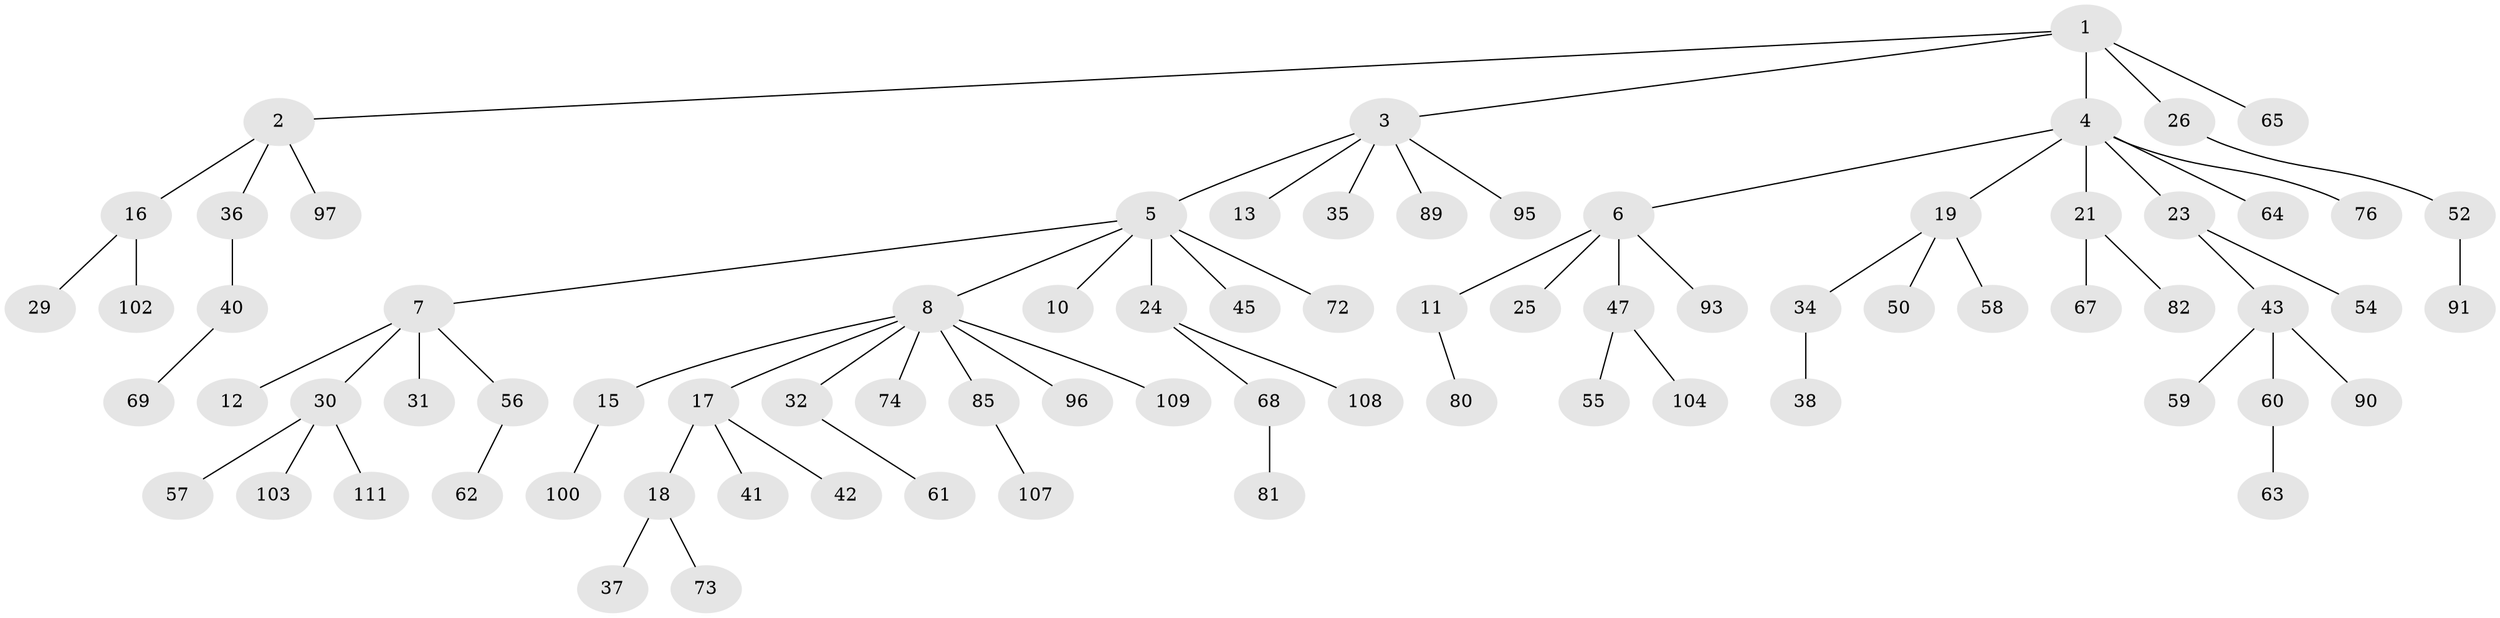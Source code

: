 // Generated by graph-tools (version 1.1) at 2025/52/02/27/25 19:52:11]
// undirected, 77 vertices, 76 edges
graph export_dot {
graph [start="1"]
  node [color=gray90,style=filled];
  1 [super="+105"];
  2 [super="+87"];
  3 [super="+33"];
  4 [super="+20"];
  5 [super="+28"];
  6 [super="+48"];
  7 [super="+9"];
  8 [super="+14"];
  10;
  11 [super="+98"];
  12 [super="+78"];
  13;
  15 [super="+27"];
  16 [super="+22"];
  17 [super="+106"];
  18 [super="+71"];
  19 [super="+83"];
  21 [super="+39"];
  23;
  24 [super="+53"];
  25;
  26 [super="+99"];
  29 [super="+51"];
  30 [super="+44"];
  31;
  32;
  34;
  35;
  36 [super="+46"];
  37;
  38 [super="+49"];
  40 [super="+88"];
  41 [super="+79"];
  42;
  43;
  45;
  47 [super="+77"];
  50 [super="+66"];
  52;
  54 [super="+101"];
  55;
  56 [super="+92"];
  57 [super="+94"];
  58;
  59 [super="+84"];
  60 [super="+70"];
  61 [super="+86"];
  62;
  63;
  64 [super="+110"];
  65;
  67;
  68;
  69 [super="+75"];
  72;
  73;
  74;
  76;
  80;
  81;
  82;
  85;
  89;
  90;
  91;
  93;
  95;
  96;
  97;
  100;
  102;
  103;
  104;
  107;
  108;
  109;
  111;
  1 -- 2;
  1 -- 3;
  1 -- 4;
  1 -- 26;
  1 -- 65;
  2 -- 16;
  2 -- 36;
  2 -- 97;
  3 -- 5;
  3 -- 13;
  3 -- 95;
  3 -- 89;
  3 -- 35;
  4 -- 6;
  4 -- 19;
  4 -- 21;
  4 -- 64;
  4 -- 23;
  4 -- 76;
  5 -- 7;
  5 -- 8;
  5 -- 10;
  5 -- 24;
  5 -- 45;
  5 -- 72;
  6 -- 11;
  6 -- 25;
  6 -- 47;
  6 -- 93;
  7 -- 12;
  7 -- 31;
  7 -- 56;
  7 -- 30;
  8 -- 17;
  8 -- 85;
  8 -- 109;
  8 -- 32;
  8 -- 96;
  8 -- 74;
  8 -- 15;
  11 -- 80;
  15 -- 100;
  16 -- 102;
  16 -- 29;
  17 -- 18;
  17 -- 41;
  17 -- 42;
  18 -- 37;
  18 -- 73;
  19 -- 34;
  19 -- 50;
  19 -- 58;
  21 -- 82;
  21 -- 67;
  23 -- 43;
  23 -- 54;
  24 -- 108;
  24 -- 68;
  26 -- 52;
  30 -- 103;
  30 -- 57;
  30 -- 111;
  32 -- 61;
  34 -- 38;
  36 -- 40;
  40 -- 69;
  43 -- 59;
  43 -- 60;
  43 -- 90;
  47 -- 55;
  47 -- 104;
  52 -- 91;
  56 -- 62;
  60 -- 63;
  68 -- 81;
  85 -- 107;
}

